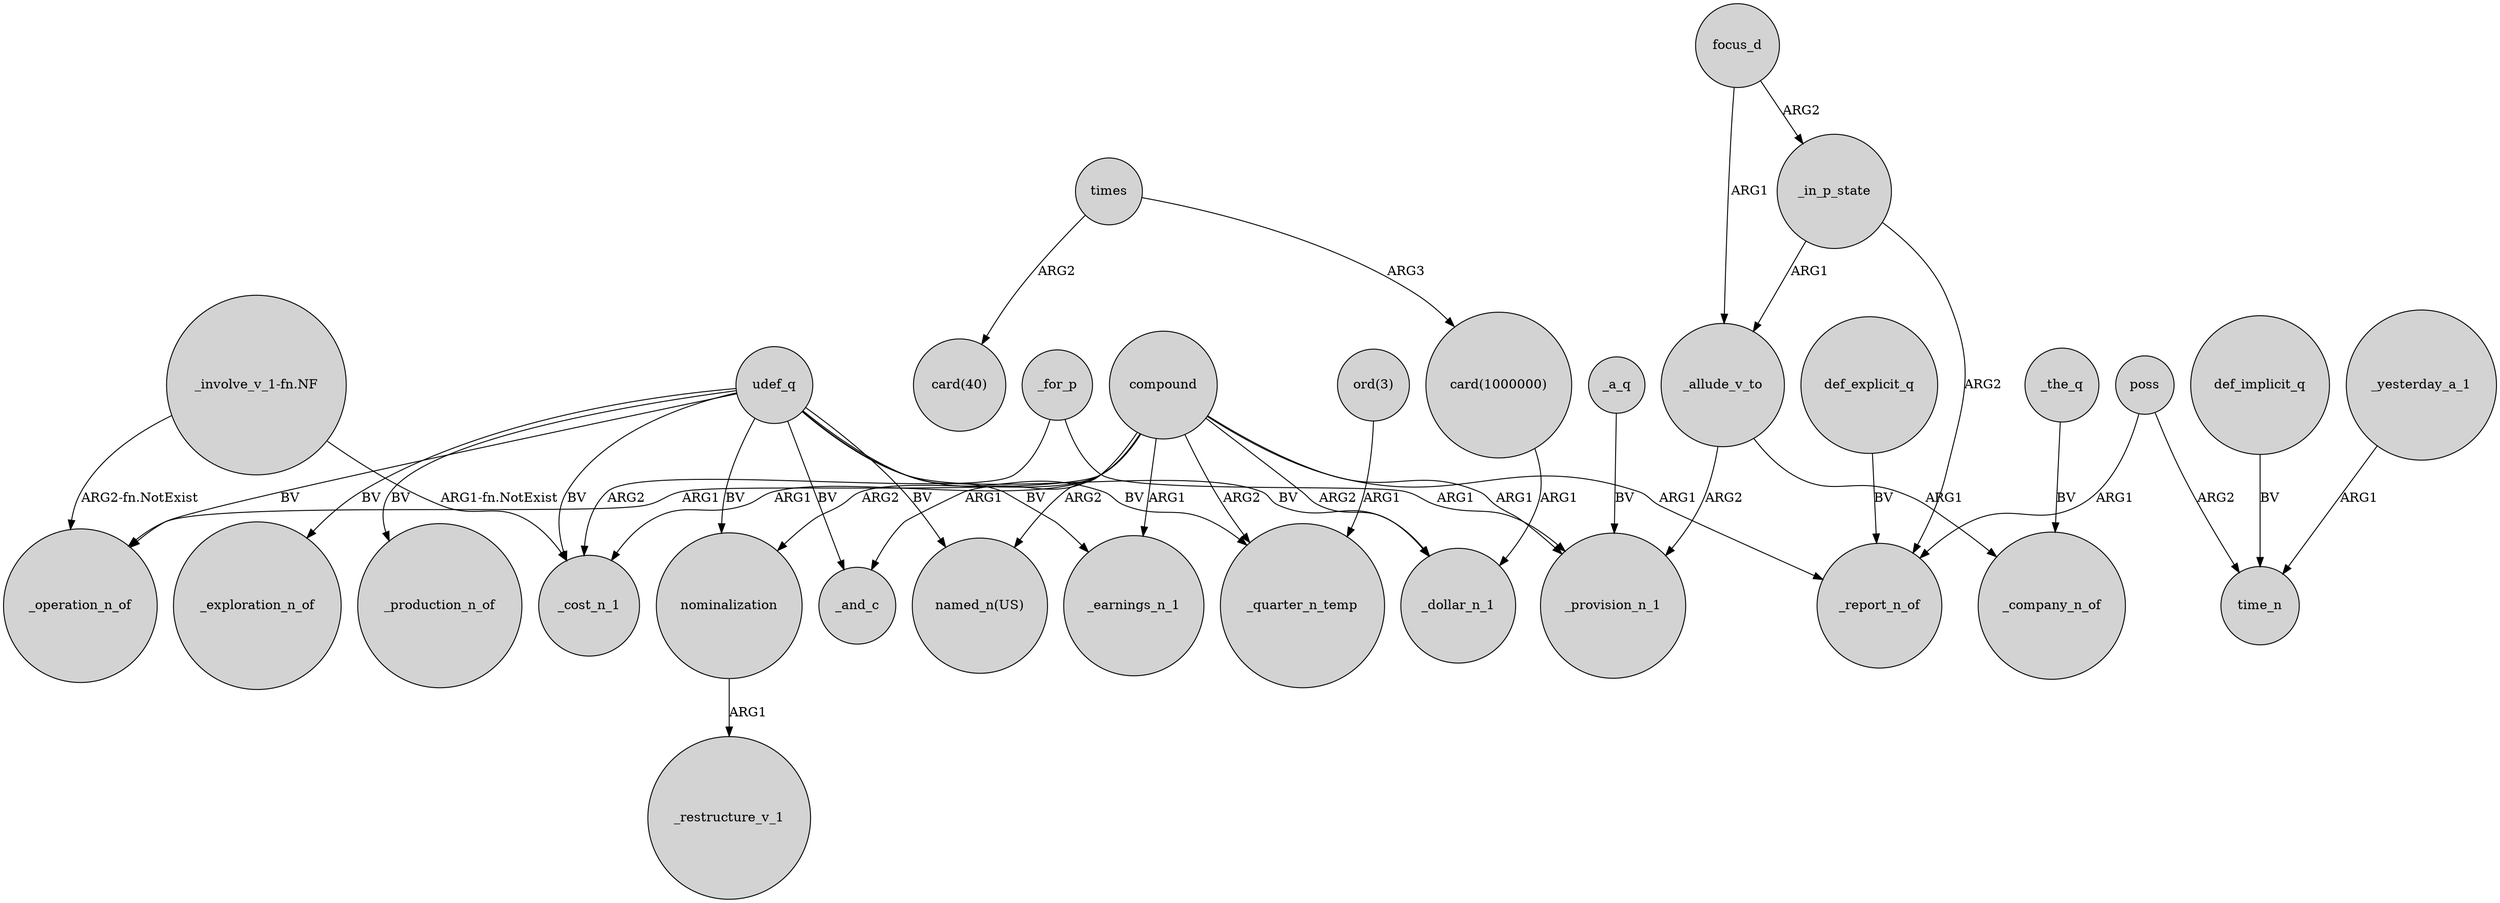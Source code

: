 digraph {
	node [shape=circle style=filled]
	"_involve_v_1-fn.NF" -> _cost_n_1 [label="ARG1-fn.NotExist"]
	udef_q -> _production_n_of [label=BV]
	compound -> _operation_n_of [label=ARG1]
	_allude_v_to -> _company_n_of [label=ARG1]
	"card(1000000)" -> _dollar_n_1 [label=ARG1]
	_yesterday_a_1 -> time_n [label=ARG1]
	compound -> _report_n_of [label=ARG1]
	compound -> _quarter_n_temp [label=ARG2]
	udef_q -> "named_n(US)" [label=BV]
	def_implicit_q -> time_n [label=BV]
	poss -> _report_n_of [label=ARG1]
	times -> "card(40)" [label=ARG2]
	_for_p -> _provision_n_1 [label=ARG1]
	focus_d -> _in_p_state [label=ARG2]
	udef_q -> _earnings_n_1 [label=BV]
	compound -> _earnings_n_1 [label=ARG1]
	poss -> time_n [label=ARG2]
	_allude_v_to -> _provision_n_1 [label=ARG2]
	compound -> nominalization [label=ARG2]
	udef_q -> _cost_n_1 [label=BV]
	compound -> "named_n(US)" [label=ARG2]
	_the_q -> _company_n_of [label=BV]
	compound -> _provision_n_1 [label=ARG1]
	nominalization -> _restructure_v_1 [label=ARG1]
	"ord(3)" -> _quarter_n_temp [label=ARG1]
	_in_p_state -> _report_n_of [label=ARG2]
	_for_p -> _cost_n_1 [label=ARG2]
	times -> "card(1000000)" [label=ARG3]
	_in_p_state -> _allude_v_to [label=ARG1]
	compound -> _and_c [label=ARG1]
	udef_q -> _exploration_n_of [label=BV]
	compound -> _cost_n_1 [label=ARG1]
	udef_q -> nominalization [label=BV]
	udef_q -> _quarter_n_temp [label=BV]
	_a_q -> _provision_n_1 [label=BV]
	compound -> _dollar_n_1 [label=ARG2]
	udef_q -> _and_c [label=BV]
	udef_q -> _operation_n_of [label=BV]
	def_explicit_q -> _report_n_of [label=BV]
	udef_q -> _dollar_n_1 [label=BV]
	focus_d -> _allude_v_to [label=ARG1]
	"_involve_v_1-fn.NF" -> _operation_n_of [label="ARG2-fn.NotExist"]
}
